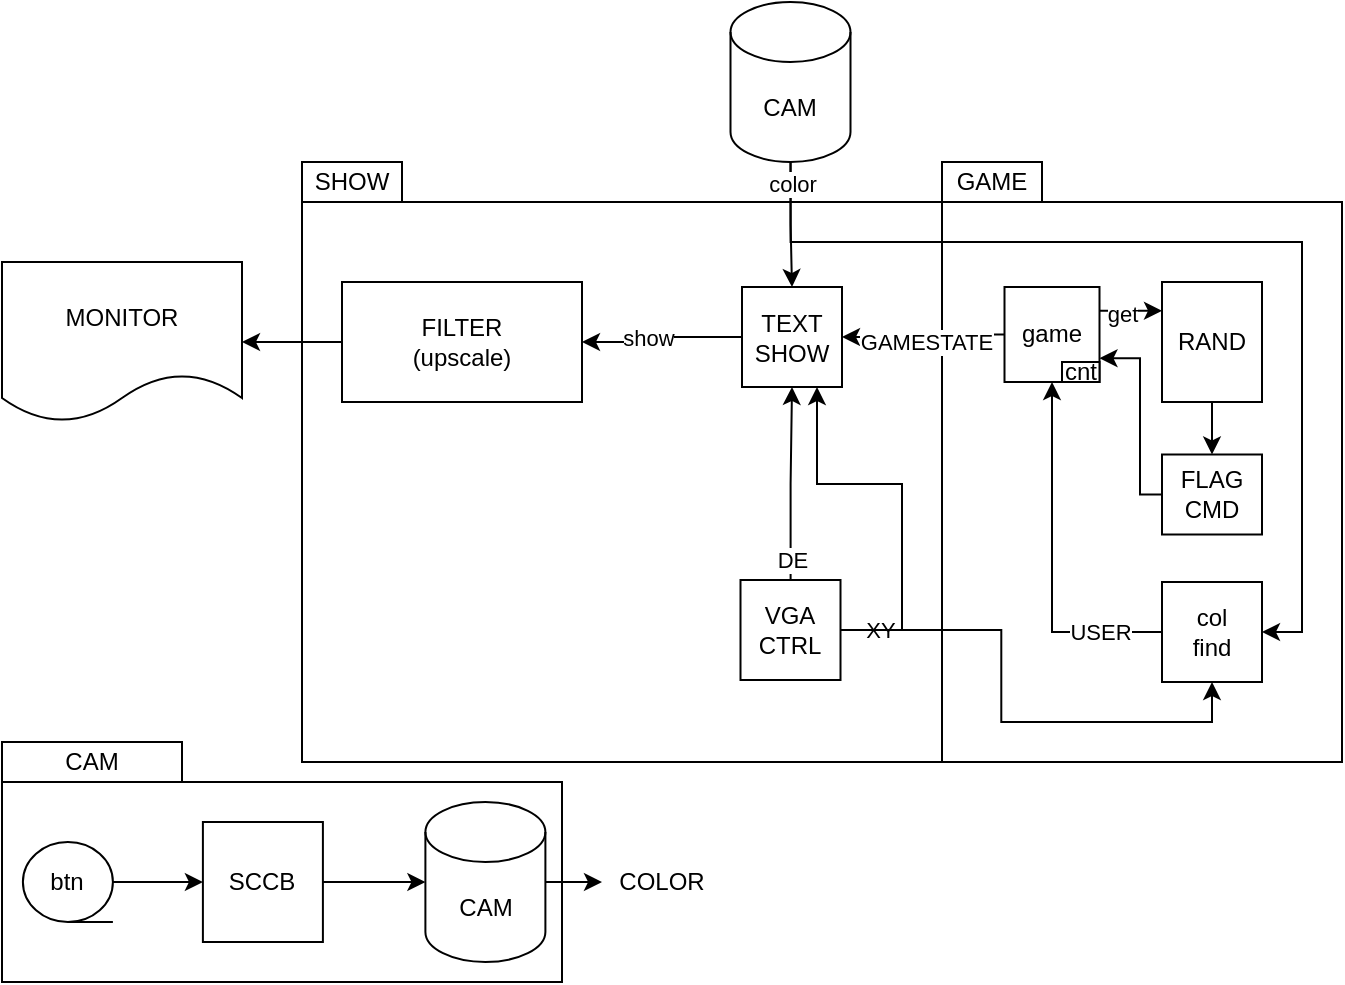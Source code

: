 <mxfile version="26.0.16" pages="4">
  <diagram name="Project design" id="kElGSkMAbv3EU4sqKfQY">
    <mxGraphModel dx="480" dy="719" grid="1" gridSize="10" guides="1" tooltips="1" connect="1" arrows="1" fold="1" page="1" pageScale="1" pageWidth="1169" pageHeight="827" math="0" shadow="0">
      <root>
        <mxCell id="0" />
        <mxCell id="1" parent="0" />
        <mxCell id="KnCSfzyHLcKwRSGV5Z2i-4" value="" style="rounded=0;whiteSpace=wrap;html=1;" vertex="1" parent="1">
          <mxGeometry x="360" y="190" width="320" height="280" as="geometry" />
        </mxCell>
        <mxCell id="4YWPGZYzfikYWuKdy2oT-1" value="" style="rounded=0;whiteSpace=wrap;html=1;" parent="1" vertex="1">
          <mxGeometry x="680" y="190" width="200" height="280" as="geometry" />
        </mxCell>
        <mxCell id="G2Q2ZaVH8uB0qnJ5T0fh-68" style="edgeStyle=orthogonalEdgeStyle;rounded=0;orthogonalLoop=1;jettySize=auto;html=1;entryX=0.5;entryY=0;entryDx=0;entryDy=0;" edge="1" parent="1" source="4YWPGZYzfikYWuKdy2oT-7" target="G2Q2ZaVH8uB0qnJ5T0fh-40">
          <mxGeometry relative="1" as="geometry" />
        </mxCell>
        <mxCell id="G2Q2ZaVH8uB0qnJ5T0fh-69" style="edgeStyle=orthogonalEdgeStyle;rounded=0;orthogonalLoop=1;jettySize=auto;html=1;entryX=1;entryY=0.5;entryDx=0;entryDy=0;exitX=0.5;exitY=1;exitDx=0;exitDy=0;exitPerimeter=0;" edge="1" parent="1" source="4YWPGZYzfikYWuKdy2oT-7" target="G2Q2ZaVH8uB0qnJ5T0fh-13">
          <mxGeometry relative="1" as="geometry">
            <Array as="points">
              <mxPoint x="604" y="210" />
              <mxPoint x="860" y="210" />
              <mxPoint x="860" y="405" />
            </Array>
          </mxGeometry>
        </mxCell>
        <mxCell id="G2Q2ZaVH8uB0qnJ5T0fh-70" value="color" style="edgeLabel;html=1;align=center;verticalAlign=middle;resizable=0;points=[];" vertex="1" connectable="0" parent="G2Q2ZaVH8uB0qnJ5T0fh-69">
          <mxGeometry x="-0.905" relative="1" as="geometry">
            <mxPoint y="-14" as="offset" />
          </mxGeometry>
        </mxCell>
        <mxCell id="4YWPGZYzfikYWuKdy2oT-7" value="CAM" style="shape=cylinder3;whiteSpace=wrap;html=1;boundedLbl=1;backgroundOutline=1;size=15;" parent="1" vertex="1">
          <mxGeometry x="574.25" y="90" width="60" height="80" as="geometry" />
        </mxCell>
        <mxCell id="4YWPGZYzfikYWuKdy2oT-10" value="MONITOR" style="shape=document;whiteSpace=wrap;html=1;boundedLbl=1;" parent="1" vertex="1">
          <mxGeometry x="210" y="220" width="120" height="80" as="geometry" />
        </mxCell>
        <mxCell id="4YWPGZYzfikYWuKdy2oT-14" style="edgeStyle=orthogonalEdgeStyle;rounded=0;orthogonalLoop=1;jettySize=auto;html=1;exitX=0.5;exitY=1;exitDx=0;exitDy=0;" parent="1" edge="1">
          <mxGeometry relative="1" as="geometry">
            <mxPoint x="570.45" y="310" as="sourcePoint" />
            <mxPoint x="570.45" y="310" as="targetPoint" />
          </mxGeometry>
        </mxCell>
        <mxCell id="4YWPGZYzfikYWuKdy2oT-35" value="" style="edgeStyle=orthogonalEdgeStyle;rounded=0;orthogonalLoop=1;jettySize=auto;html=1;" parent="1" source="G2Q2ZaVH8uB0qnJ5T0fh-53" target="4YWPGZYzfikYWuKdy2oT-10" edge="1">
          <mxGeometry relative="1" as="geometry" />
        </mxCell>
        <mxCell id="G2Q2ZaVH8uB0qnJ5T0fh-64" style="edgeStyle=orthogonalEdgeStyle;rounded=0;orthogonalLoop=1;jettySize=auto;html=1;entryX=0.5;entryY=1;entryDx=0;entryDy=0;" edge="1" parent="1" source="4YWPGZYzfikYWuKdy2oT-30" target="G2Q2ZaVH8uB0qnJ5T0fh-13">
          <mxGeometry relative="1" as="geometry" />
        </mxCell>
        <mxCell id="G2Q2ZaVH8uB0qnJ5T0fh-65" value="XY" style="edgeLabel;html=1;align=center;verticalAlign=middle;resizable=0;points=[];" vertex="1" connectable="0" parent="G2Q2ZaVH8uB0qnJ5T0fh-64">
          <mxGeometry x="-0.884" relative="1" as="geometry">
            <mxPoint x="5" as="offset" />
          </mxGeometry>
        </mxCell>
        <mxCell id="G2Q2ZaVH8uB0qnJ5T0fh-66" style="edgeStyle=orthogonalEdgeStyle;rounded=0;orthogonalLoop=1;jettySize=auto;html=1;entryX=0.5;entryY=1;entryDx=0;entryDy=0;" edge="1" parent="1" source="4YWPGZYzfikYWuKdy2oT-30" target="G2Q2ZaVH8uB0qnJ5T0fh-40">
          <mxGeometry relative="1" as="geometry" />
        </mxCell>
        <mxCell id="G2Q2ZaVH8uB0qnJ5T0fh-67" value="DE" style="edgeLabel;html=1;align=center;verticalAlign=middle;resizable=0;points=[];" vertex="1" connectable="0" parent="G2Q2ZaVH8uB0qnJ5T0fh-66">
          <mxGeometry x="-0.377" relative="1" as="geometry">
            <mxPoint y="20" as="offset" />
          </mxGeometry>
        </mxCell>
        <mxCell id="G2Q2ZaVH8uB0qnJ5T0fh-87" style="edgeStyle=orthogonalEdgeStyle;rounded=0;orthogonalLoop=1;jettySize=auto;html=1;entryX=0.75;entryY=1;entryDx=0;entryDy=0;" edge="1" parent="1" source="4YWPGZYzfikYWuKdy2oT-30" target="G2Q2ZaVH8uB0qnJ5T0fh-40">
          <mxGeometry relative="1" as="geometry">
            <Array as="points">
              <mxPoint x="660" y="404" />
              <mxPoint x="660" y="331" />
              <mxPoint x="618" y="331" />
            </Array>
          </mxGeometry>
        </mxCell>
        <mxCell id="4YWPGZYzfikYWuKdy2oT-30" value="VGA&lt;div&gt;CTRL&lt;/div&gt;" style="whiteSpace=wrap;html=1;aspect=fixed;" parent="1" vertex="1">
          <mxGeometry x="579.25" y="379" width="50" height="50" as="geometry" />
        </mxCell>
        <mxCell id="G2Q2ZaVH8uB0qnJ5T0fh-36" style="edgeStyle=orthogonalEdgeStyle;rounded=0;orthogonalLoop=1;jettySize=auto;html=1;entryX=0.5;entryY=1;entryDx=0;entryDy=0;" edge="1" parent="1" source="G2Q2ZaVH8uB0qnJ5T0fh-13" target="G2Q2ZaVH8uB0qnJ5T0fh-35">
          <mxGeometry relative="1" as="geometry" />
        </mxCell>
        <mxCell id="G2Q2ZaVH8uB0qnJ5T0fh-46" value="USER" style="edgeLabel;html=1;align=center;verticalAlign=middle;resizable=0;points=[];" vertex="1" connectable="0" parent="G2Q2ZaVH8uB0qnJ5T0fh-36">
          <mxGeometry x="-0.347" y="-3" relative="1" as="geometry">
            <mxPoint x="21" y="4" as="offset" />
          </mxGeometry>
        </mxCell>
        <mxCell id="G2Q2ZaVH8uB0qnJ5T0fh-13" value="col&lt;div&gt;find&lt;/div&gt;" style="whiteSpace=wrap;html=1;aspect=fixed;" vertex="1" parent="1">
          <mxGeometry x="790" y="380" width="50" height="50" as="geometry" />
        </mxCell>
        <mxCell id="G2Q2ZaVH8uB0qnJ5T0fh-31" value="" style="edgeStyle=orthogonalEdgeStyle;rounded=0;orthogonalLoop=1;jettySize=auto;html=1;" edge="1" parent="1" source="4YWPGZYzfikYWuKdy2oT-3" target="G2Q2ZaVH8uB0qnJ5T0fh-30">
          <mxGeometry relative="1" as="geometry" />
        </mxCell>
        <mxCell id="4YWPGZYzfikYWuKdy2oT-3" value="RAND" style="rounded=0;whiteSpace=wrap;html=1;" parent="1" vertex="1">
          <mxGeometry x="790" y="230" width="50" height="60" as="geometry" />
        </mxCell>
        <mxCell id="G2Q2ZaVH8uB0qnJ5T0fh-42" style="edgeStyle=orthogonalEdgeStyle;rounded=0;orthogonalLoop=1;jettySize=auto;html=1;entryX=1;entryY=0.75;entryDx=0;entryDy=0;" edge="1" parent="1" source="G2Q2ZaVH8uB0qnJ5T0fh-30" target="G2Q2ZaVH8uB0qnJ5T0fh-35">
          <mxGeometry relative="1" as="geometry">
            <Array as="points">
              <mxPoint x="779" y="336" />
              <mxPoint x="779" y="268" />
            </Array>
          </mxGeometry>
        </mxCell>
        <mxCell id="G2Q2ZaVH8uB0qnJ5T0fh-30" value="FLAG&lt;br&gt;CMD" style="rounded=0;whiteSpace=wrap;html=1;" vertex="1" parent="1">
          <mxGeometry x="790" y="316.25" width="50" height="40" as="geometry" />
        </mxCell>
        <mxCell id="G2Q2ZaVH8uB0qnJ5T0fh-43" value="" style="edgeStyle=orthogonalEdgeStyle;rounded=0;orthogonalLoop=1;jettySize=auto;html=1;entryX=1;entryY=0.5;entryDx=0;entryDy=0;" edge="1" parent="1" source="G2Q2ZaVH8uB0qnJ5T0fh-35" target="G2Q2ZaVH8uB0qnJ5T0fh-40">
          <mxGeometry relative="1" as="geometry" />
        </mxCell>
        <mxCell id="G2Q2ZaVH8uB0qnJ5T0fh-44" value="GAMESTATE" style="edgeLabel;html=1;align=center;verticalAlign=middle;resizable=0;points=[];" vertex="1" connectable="0" parent="G2Q2ZaVH8uB0qnJ5T0fh-43">
          <mxGeometry x="-0.045" y="1" relative="1" as="geometry">
            <mxPoint y="2" as="offset" />
          </mxGeometry>
        </mxCell>
        <mxCell id="G2Q2ZaVH8uB0qnJ5T0fh-71" style="edgeStyle=orthogonalEdgeStyle;rounded=0;orthogonalLoop=1;jettySize=auto;html=1;entryX=1;entryY=0.5;entryDx=0;entryDy=0;" edge="1" parent="1" source="G2Q2ZaVH8uB0qnJ5T0fh-40" target="G2Q2ZaVH8uB0qnJ5T0fh-53">
          <mxGeometry relative="1" as="geometry">
            <mxPoint x="530" y="260" as="targetPoint" />
          </mxGeometry>
        </mxCell>
        <mxCell id="G2Q2ZaVH8uB0qnJ5T0fh-72" value="show" style="edgeLabel;html=1;align=center;verticalAlign=middle;resizable=0;points=[];" vertex="1" connectable="0" parent="G2Q2ZaVH8uB0qnJ5T0fh-71">
          <mxGeometry x="-0.632" y="1" relative="1" as="geometry">
            <mxPoint x="-32" y="-1" as="offset" />
          </mxGeometry>
        </mxCell>
        <mxCell id="G2Q2ZaVH8uB0qnJ5T0fh-40" value="TEXT&lt;br&gt;SHOW" style="whiteSpace=wrap;html=1;aspect=fixed;" vertex="1" parent="1">
          <mxGeometry x="580" y="232.5" width="50" height="50" as="geometry" />
        </mxCell>
        <mxCell id="G2Q2ZaVH8uB0qnJ5T0fh-53" value="FILTER&lt;div&gt;(upscale)&lt;/div&gt;" style="rounded=0;whiteSpace=wrap;html=1;" vertex="1" parent="1">
          <mxGeometry x="380" y="230" width="120" height="60" as="geometry" />
        </mxCell>
        <mxCell id="G2Q2ZaVH8uB0qnJ5T0fh-75" style="edgeStyle=orthogonalEdgeStyle;rounded=0;orthogonalLoop=1;jettySize=auto;html=1;exitX=1;exitY=0.25;exitDx=0;exitDy=0;entryX=0;entryY=0.25;entryDx=0;entryDy=0;" edge="1" parent="1" source="G2Q2ZaVH8uB0qnJ5T0fh-35" target="4YWPGZYzfikYWuKdy2oT-3">
          <mxGeometry relative="1" as="geometry" />
        </mxCell>
        <mxCell id="G2Q2ZaVH8uB0qnJ5T0fh-76" value="get" style="edgeLabel;html=1;align=center;verticalAlign=middle;resizable=0;points=[];" vertex="1" connectable="0" parent="G2Q2ZaVH8uB0qnJ5T0fh-75">
          <mxGeometry x="-0.449" y="-1" relative="1" as="geometry">
            <mxPoint x="2" as="offset" />
          </mxGeometry>
        </mxCell>
        <mxCell id="G2Q2ZaVH8uB0qnJ5T0fh-77" value="" style="rounded=0;whiteSpace=wrap;html=1;" vertex="1" parent="1">
          <mxGeometry x="210" y="480" width="280" height="100" as="geometry" />
        </mxCell>
        <mxCell id="G2Q2ZaVH8uB0qnJ5T0fh-78" value="CAM" style="rounded=0;whiteSpace=wrap;html=1;" vertex="1" parent="1">
          <mxGeometry x="210" y="460" width="90" height="20" as="geometry" />
        </mxCell>
        <mxCell id="G2Q2ZaVH8uB0qnJ5T0fh-80" value="SCCB" style="whiteSpace=wrap;html=1;aspect=fixed;" vertex="1" parent="1">
          <mxGeometry x="310.45" y="500" width="60" height="60" as="geometry" />
        </mxCell>
        <mxCell id="G2Q2ZaVH8uB0qnJ5T0fh-84" value="" style="edgeStyle=orthogonalEdgeStyle;rounded=0;orthogonalLoop=1;jettySize=auto;html=1;" edge="1" parent="1" source="G2Q2ZaVH8uB0qnJ5T0fh-81" target="G2Q2ZaVH8uB0qnJ5T0fh-80">
          <mxGeometry relative="1" as="geometry" />
        </mxCell>
        <mxCell id="G2Q2ZaVH8uB0qnJ5T0fh-81" value="btn" style="shape=tapeData;whiteSpace=wrap;html=1;perimeter=ellipsePerimeter;" vertex="1" parent="1">
          <mxGeometry x="220.45" y="510" width="45" height="40" as="geometry" />
        </mxCell>
        <mxCell id="G2Q2ZaVH8uB0qnJ5T0fh-83" value="GAME" style="rounded=0;whiteSpace=wrap;html=1;" vertex="1" parent="1">
          <mxGeometry x="680" y="170" width="50" height="20" as="geometry" />
        </mxCell>
        <mxCell id="KnCSfzyHLcKwRSGV5Z2i-1" style="edgeStyle=orthogonalEdgeStyle;rounded=0;orthogonalLoop=1;jettySize=auto;html=1;entryX=0;entryY=0.5;entryDx=0;entryDy=0;" edge="1" parent="1" source="G2Q2ZaVH8uB0qnJ5T0fh-85" target="KnCSfzyHLcKwRSGV5Z2i-2">
          <mxGeometry relative="1" as="geometry">
            <mxPoint x="550.0" y="520.0" as="targetPoint" />
          </mxGeometry>
        </mxCell>
        <mxCell id="G2Q2ZaVH8uB0qnJ5T0fh-85" value="CAM" style="shape=cylinder3;whiteSpace=wrap;html=1;boundedLbl=1;backgroundOutline=1;size=15;" vertex="1" parent="1">
          <mxGeometry x="421.7" y="490" width="60" height="80" as="geometry" />
        </mxCell>
        <mxCell id="G2Q2ZaVH8uB0qnJ5T0fh-86" style="edgeStyle=orthogonalEdgeStyle;rounded=0;orthogonalLoop=1;jettySize=auto;html=1;exitX=1;exitY=0.5;exitDx=0;exitDy=0;entryX=0;entryY=0.5;entryDx=0;entryDy=0;entryPerimeter=0;" edge="1" parent="1" source="G2Q2ZaVH8uB0qnJ5T0fh-80" target="G2Q2ZaVH8uB0qnJ5T0fh-85">
          <mxGeometry relative="1" as="geometry" />
        </mxCell>
        <mxCell id="G2Q2ZaVH8uB0qnJ5T0fh-35" value="game" style="whiteSpace=wrap;html=1;aspect=fixed;" vertex="1" parent="1">
          <mxGeometry x="711.25" y="232.5" width="47.5" height="47.5" as="geometry" />
        </mxCell>
        <mxCell id="G2Q2ZaVH8uB0qnJ5T0fh-45" value="cnt" style="rounded=0;whiteSpace=wrap;html=1;" vertex="1" parent="1">
          <mxGeometry x="740" y="270" width="18.75" height="10" as="geometry" />
        </mxCell>
        <mxCell id="KnCSfzyHLcKwRSGV5Z2i-2" value="COLOR" style="text;html=1;align=center;verticalAlign=middle;whiteSpace=wrap;rounded=0;" vertex="1" parent="1">
          <mxGeometry x="510" y="515" width="60" height="30" as="geometry" />
        </mxCell>
        <mxCell id="KnCSfzyHLcKwRSGV5Z2i-5" value="SHOW" style="rounded=0;whiteSpace=wrap;html=1;" vertex="1" parent="1">
          <mxGeometry x="360" y="170" width="50" height="20" as="geometry" />
        </mxCell>
      </root>
    </mxGraphModel>
  </diagram>
  <diagram id="xk4uSyEgmq1cCAh_npNl" name="FLAG_CMD">
    <mxGraphModel dx="634" dy="950" grid="1" gridSize="10" guides="1" tooltips="1" connect="1" arrows="1" fold="1" page="1" pageScale="1" pageWidth="1169" pageHeight="827" math="0" shadow="0">
      <root>
        <mxCell id="0" />
        <mxCell id="1" parent="0" />
        <mxCell id="w-Hh4x5KEpf7_Oj2bc5N-1" value="" style="shape=table;startSize=0;container=1;collapsible=0;childLayout=tableLayout;" vertex="1" parent="1">
          <mxGeometry x="70" y="50" width="480" height="40" as="geometry" />
        </mxCell>
        <mxCell id="w-Hh4x5KEpf7_Oj2bc5N-2" value="" style="shape=tableRow;horizontal=0;startSize=0;swimlaneHead=0;swimlaneBody=0;strokeColor=inherit;top=0;left=0;bottom=0;right=0;collapsible=0;dropTarget=0;fillColor=none;points=[[0,0.5],[1,0.5]];portConstraint=eastwest;" vertex="1" parent="w-Hh4x5KEpf7_Oj2bc5N-1">
          <mxGeometry width="480" height="40" as="geometry" />
        </mxCell>
        <mxCell id="w-Hh4x5KEpf7_Oj2bc5N-3" value="7" style="shape=partialRectangle;html=1;whiteSpace=wrap;connectable=0;strokeColor=inherit;overflow=hidden;fillColor=none;top=0;left=0;bottom=0;right=0;pointerEvents=1;" vertex="1" parent="w-Hh4x5KEpf7_Oj2bc5N-2">
          <mxGeometry width="60" height="40" as="geometry">
            <mxRectangle width="60" height="40" as="alternateBounds" />
          </mxGeometry>
        </mxCell>
        <mxCell id="w-Hh4x5KEpf7_Oj2bc5N-4" value="6" style="shape=partialRectangle;html=1;whiteSpace=wrap;connectable=0;strokeColor=inherit;overflow=hidden;fillColor=none;top=0;left=0;bottom=0;right=0;pointerEvents=1;" vertex="1" parent="w-Hh4x5KEpf7_Oj2bc5N-2">
          <mxGeometry x="60" width="60" height="40" as="geometry">
            <mxRectangle width="60" height="40" as="alternateBounds" />
          </mxGeometry>
        </mxCell>
        <mxCell id="w-Hh4x5KEpf7_Oj2bc5N-5" value="5" style="shape=partialRectangle;html=1;whiteSpace=wrap;connectable=0;strokeColor=inherit;overflow=hidden;fillColor=none;top=0;left=0;bottom=0;right=0;pointerEvents=1;" vertex="1" parent="w-Hh4x5KEpf7_Oj2bc5N-2">
          <mxGeometry x="120" width="60" height="40" as="geometry">
            <mxRectangle width="60" height="40" as="alternateBounds" />
          </mxGeometry>
        </mxCell>
        <mxCell id="w-Hh4x5KEpf7_Oj2bc5N-6" value="4" style="shape=partialRectangle;html=1;whiteSpace=wrap;connectable=0;strokeColor=inherit;overflow=hidden;fillColor=none;top=0;left=0;bottom=0;right=0;pointerEvents=1;" vertex="1" parent="w-Hh4x5KEpf7_Oj2bc5N-2">
          <mxGeometry x="180" width="60" height="40" as="geometry">
            <mxRectangle width="60" height="40" as="alternateBounds" />
          </mxGeometry>
        </mxCell>
        <mxCell id="w-Hh4x5KEpf7_Oj2bc5N-7" value="3" style="shape=partialRectangle;html=1;whiteSpace=wrap;connectable=0;strokeColor=inherit;overflow=hidden;fillColor=none;top=0;left=0;bottom=0;right=0;pointerEvents=1;" vertex="1" parent="w-Hh4x5KEpf7_Oj2bc5N-2">
          <mxGeometry x="240" width="60" height="40" as="geometry">
            <mxRectangle width="60" height="40" as="alternateBounds" />
          </mxGeometry>
        </mxCell>
        <mxCell id="w-Hh4x5KEpf7_Oj2bc5N-8" value="2" style="shape=partialRectangle;html=1;whiteSpace=wrap;connectable=0;strokeColor=inherit;overflow=hidden;fillColor=none;top=0;left=0;bottom=0;right=0;pointerEvents=1;" vertex="1" parent="w-Hh4x5KEpf7_Oj2bc5N-2">
          <mxGeometry x="300" width="60" height="40" as="geometry">
            <mxRectangle width="60" height="40" as="alternateBounds" />
          </mxGeometry>
        </mxCell>
        <mxCell id="w-Hh4x5KEpf7_Oj2bc5N-9" value="1" style="shape=partialRectangle;html=1;whiteSpace=wrap;connectable=0;strokeColor=inherit;overflow=hidden;fillColor=none;top=0;left=0;bottom=0;right=0;pointerEvents=1;" vertex="1" parent="w-Hh4x5KEpf7_Oj2bc5N-2">
          <mxGeometry x="360" width="60" height="40" as="geometry">
            <mxRectangle width="60" height="40" as="alternateBounds" />
          </mxGeometry>
        </mxCell>
        <mxCell id="w-Hh4x5KEpf7_Oj2bc5N-10" value="0" style="shape=partialRectangle;html=1;whiteSpace=wrap;connectable=0;strokeColor=inherit;overflow=hidden;fillColor=none;top=0;left=0;bottom=0;right=0;pointerEvents=1;" vertex="1" parent="w-Hh4x5KEpf7_Oj2bc5N-2">
          <mxGeometry x="420" width="60" height="40" as="geometry">
            <mxRectangle width="60" height="40" as="alternateBounds" />
          </mxGeometry>
        </mxCell>
        <mxCell id="w-Hh4x5KEpf7_Oj2bc5N-11" value="" style="shape=crossbar;whiteSpace=wrap;html=1;rounded=1;" vertex="1" parent="1">
          <mxGeometry x="70" y="20" width="240" height="20" as="geometry" />
        </mxCell>
        <mxCell id="w-Hh4x5KEpf7_Oj2bc5N-12" value="" style="shape=crossbar;whiteSpace=wrap;html=1;rounded=1;" vertex="1" parent="1">
          <mxGeometry x="310" y="20" width="240" height="20" as="geometry" />
        </mxCell>
        <mxCell id="w-Hh4x5KEpf7_Oj2bc5N-13" value="COL1" style="text;html=1;align=center;verticalAlign=middle;whiteSpace=wrap;rounded=0;" vertex="1" parent="1">
          <mxGeometry x="160" y="10" width="60" height="30" as="geometry" />
        </mxCell>
        <mxCell id="w-Hh4x5KEpf7_Oj2bc5N-14" value="COL0" style="text;html=1;align=center;verticalAlign=middle;whiteSpace=wrap;rounded=0;" vertex="1" parent="1">
          <mxGeometry x="400" y="10" width="60" height="30" as="geometry" />
        </mxCell>
        <mxCell id="w-Hh4x5KEpf7_Oj2bc5N-15" value="RAND_BIT" style="text;html=1;align=center;verticalAlign=middle;whiteSpace=wrap;rounded=0;" vertex="1" parent="1">
          <mxGeometry x="10" y="55" width="60" height="30" as="geometry" />
        </mxCell>
      </root>
    </mxGraphModel>
  </diagram>
  <diagram id="F5zCU3XO2FYn4Zpgm0i5" name="ColorFind algorithm">
    <mxGraphModel dx="546" dy="819" grid="1" gridSize="10" guides="1" tooltips="1" connect="1" arrows="1" fold="1" page="1" pageScale="1" pageWidth="1169" pageHeight="827" math="0" shadow="0">
      <root>
        <mxCell id="0" />
        <mxCell id="1" parent="0" />
        <mxCell id="TDQZAbqHuhFEglIR7dy7-3" value="" style="edgeStyle=orthogonalEdgeStyle;rounded=0;orthogonalLoop=1;jettySize=auto;html=1;" edge="1" parent="1" source="TDQZAbqHuhFEglIR7dy7-1" target="TDQZAbqHuhFEglIR7dy7-2">
          <mxGeometry relative="1" as="geometry" />
        </mxCell>
        <mxCell id="TDQZAbqHuhFEglIR7dy7-5" value="" style="edgeStyle=orthogonalEdgeStyle;rounded=0;orthogonalLoop=1;jettySize=auto;html=1;" edge="1" parent="1" source="TDQZAbqHuhFEglIR7dy7-1" target="TDQZAbqHuhFEglIR7dy7-4">
          <mxGeometry relative="1" as="geometry" />
        </mxCell>
        <mxCell id="TDQZAbqHuhFEglIR7dy7-1" value="color == tar0" style="rhombus;whiteSpace=wrap;html=1;" vertex="1" parent="1">
          <mxGeometry x="60" y="30" width="90" height="60" as="geometry" />
        </mxCell>
        <mxCell id="TDQZAbqHuhFEglIR7dy7-7" value="" style="edgeStyle=orthogonalEdgeStyle;rounded=0;orthogonalLoop=1;jettySize=auto;html=1;" edge="1" parent="1" source="TDQZAbqHuhFEglIR7dy7-2" target="TDQZAbqHuhFEglIR7dy7-6">
          <mxGeometry relative="1" as="geometry" />
        </mxCell>
        <mxCell id="TDQZAbqHuhFEglIR7dy7-8" style="edgeStyle=orthogonalEdgeStyle;rounded=0;orthogonalLoop=1;jettySize=auto;html=1;entryX=0.5;entryY=0;entryDx=0;entryDy=0;" edge="1" parent="1" source="TDQZAbqHuhFEglIR7dy7-2" target="TDQZAbqHuhFEglIR7dy7-1">
          <mxGeometry relative="1" as="geometry">
            <Array as="points">
              <mxPoint x="105" y="210" />
              <mxPoint x="40" y="210" />
              <mxPoint x="40" y="10" />
              <mxPoint x="105" y="10" />
            </Array>
          </mxGeometry>
        </mxCell>
        <mxCell id="TDQZAbqHuhFEglIR7dy7-2" value="color == tar0" style="rhombus;whiteSpace=wrap;html=1;" vertex="1" parent="1">
          <mxGeometry x="60" y="130" width="90" height="60" as="geometry" />
        </mxCell>
        <mxCell id="TDQZAbqHuhFEglIR7dy7-4" value="tar_adr0 = ADDR" style="rounded=0;whiteSpace=wrap;html=1;" vertex="1" parent="1">
          <mxGeometry x="170" y="50" width="100" height="20" as="geometry" />
        </mxCell>
        <mxCell id="TDQZAbqHuhFEglIR7dy7-6" value="tar_adr1 = ADDR" style="rounded=0;whiteSpace=wrap;html=1;" vertex="1" parent="1">
          <mxGeometry x="170" y="150" width="100" height="20" as="geometry" />
        </mxCell>
      </root>
    </mxGraphModel>
  </diagram>
  <diagram id="26jYmC3FM9tGP6uNOe8C" name="game_module FSM">
    <mxGraphModel dx="546" dy="819" grid="1" gridSize="10" guides="1" tooltips="1" connect="1" arrows="1" fold="1" page="1" pageScale="1" pageWidth="1169" pageHeight="827" math="0" shadow="0">
      <root>
        <mxCell id="0" />
        <mxCell id="1" parent="0" />
        <mxCell id="04GNreI0ZV4HzV1aYyLr-5" value="" style="edgeStyle=orthogonalEdgeStyle;rounded=0;orthogonalLoop=1;jettySize=auto;html=1;" edge="1" parent="1" source="04GNreI0ZV4HzV1aYyLr-1" target="04GNreI0ZV4HzV1aYyLr-2">
          <mxGeometry relative="1" as="geometry" />
        </mxCell>
        <mxCell id="04GNreI0ZV4HzV1aYyLr-8" value="start" style="edgeLabel;html=1;align=center;verticalAlign=middle;resizable=0;points=[];" vertex="1" connectable="0" parent="04GNreI0ZV4HzV1aYyLr-5">
          <mxGeometry x="-0.166" y="-2" relative="1" as="geometry">
            <mxPoint x="1" y="-2" as="offset" />
          </mxGeometry>
        </mxCell>
        <mxCell id="04GNreI0ZV4HzV1aYyLr-1" value="IDLE" style="ellipse;whiteSpace=wrap;html=1;aspect=fixed;" vertex="1" parent="1">
          <mxGeometry x="60" y="80" width="80" height="80" as="geometry" />
        </mxCell>
        <mxCell id="04GNreI0ZV4HzV1aYyLr-6" value="" style="edgeStyle=orthogonalEdgeStyle;rounded=0;orthogonalLoop=1;jettySize=auto;html=1;" edge="1" parent="1" source="04GNreI0ZV4HzV1aYyLr-2" target="04GNreI0ZV4HzV1aYyLr-3">
          <mxGeometry relative="1" as="geometry" />
        </mxCell>
        <mxCell id="04GNreI0ZV4HzV1aYyLr-7" value="fail" style="edgeLabel;html=1;align=center;verticalAlign=middle;resizable=0;points=[];" vertex="1" connectable="0" parent="04GNreI0ZV4HzV1aYyLr-6">
          <mxGeometry x="-0.251" y="1" relative="1" as="geometry">
            <mxPoint as="offset" />
          </mxGeometry>
        </mxCell>
        <mxCell id="04GNreI0ZV4HzV1aYyLr-2" value="GAME" style="ellipse;whiteSpace=wrap;html=1;aspect=fixed;" vertex="1" parent="1">
          <mxGeometry x="200" y="80" width="80" height="80" as="geometry" />
        </mxCell>
        <mxCell id="04GNreI0ZV4HzV1aYyLr-4" style="edgeStyle=orthogonalEdgeStyle;rounded=0;orthogonalLoop=1;jettySize=auto;html=1;exitX=0.5;exitY=0;exitDx=0;exitDy=0;entryX=0.5;entryY=0;entryDx=0;entryDy=0;" edge="1" parent="1" source="04GNreI0ZV4HzV1aYyLr-3" target="04GNreI0ZV4HzV1aYyLr-1">
          <mxGeometry relative="1" as="geometry">
            <Array as="points">
              <mxPoint x="380" y="20" />
              <mxPoint x="100" y="20" />
            </Array>
          </mxGeometry>
        </mxCell>
        <mxCell id="04GNreI0ZV4HzV1aYyLr-3" value="OVER" style="ellipse;whiteSpace=wrap;html=1;aspect=fixed;" vertex="1" parent="1">
          <mxGeometry x="340" y="80" width="80" height="80" as="geometry" />
        </mxCell>
        <mxCell id="04GNreI0ZV4HzV1aYyLr-10" style="edgeStyle=orthogonalEdgeStyle;rounded=0;orthogonalLoop=1;jettySize=auto;html=1;exitX=1;exitY=0;exitDx=0;exitDy=0;entryX=0;entryY=0;entryDx=0;entryDy=0;" edge="1" parent="1" source="04GNreI0ZV4HzV1aYyLr-2" target="04GNreI0ZV4HzV1aYyLr-2">
          <mxGeometry relative="1" as="geometry">
            <Array as="points">
              <mxPoint x="268" y="60" />
              <mxPoint x="212" y="60" />
            </Array>
          </mxGeometry>
        </mxCell>
        <mxCell id="04GNreI0ZV4HzV1aYyLr-11" value="pass" style="edgeLabel;html=1;align=center;verticalAlign=middle;resizable=0;points=[];" vertex="1" connectable="0" parent="04GNreI0ZV4HzV1aYyLr-10">
          <mxGeometry x="0.053" y="1" relative="1" as="geometry">
            <mxPoint x="3" as="offset" />
          </mxGeometry>
        </mxCell>
        <mxCell id="soJwNbicvrnb0Ap5dQ8f-2" value="counter" style="rounded=0;whiteSpace=wrap;html=1;" vertex="1" parent="1">
          <mxGeometry x="200" y="130" width="40" height="20" as="geometry" />
        </mxCell>
      </root>
    </mxGraphModel>
  </diagram>
</mxfile>
